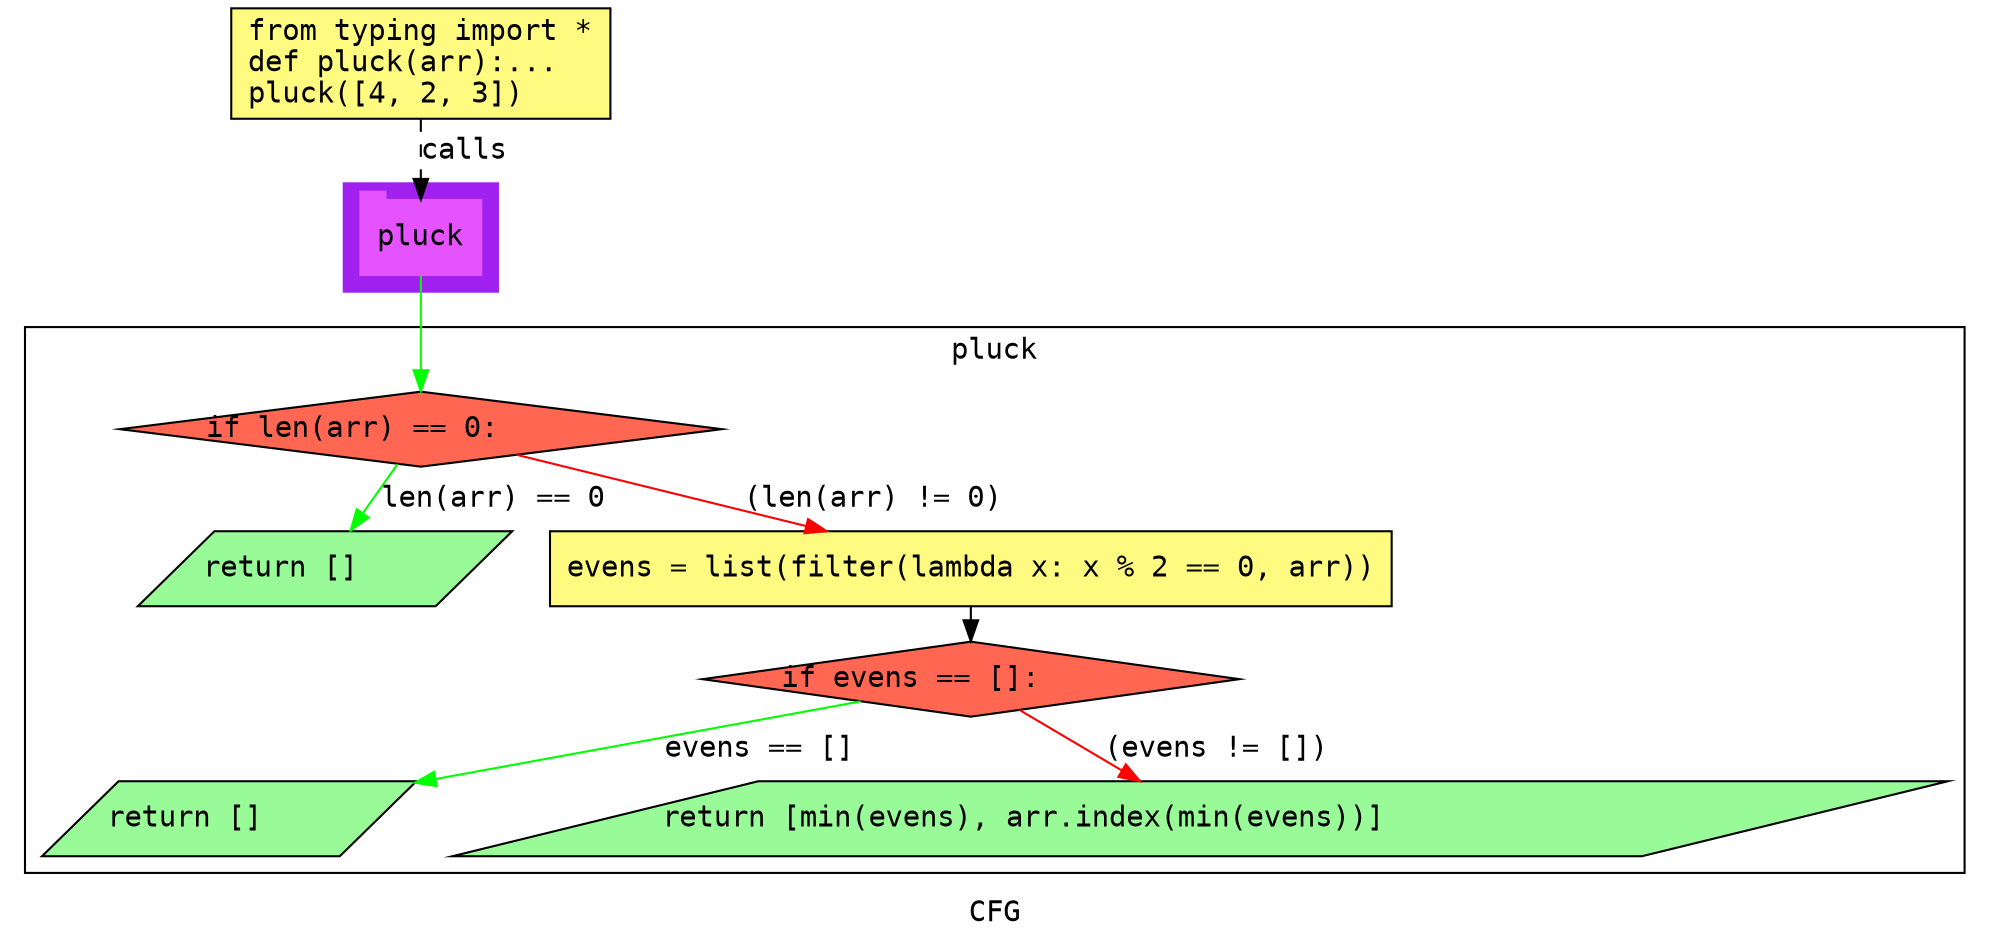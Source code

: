 digraph cluster676CFG {
	graph [bb="0,0,916,446",
		compound=True,
		fontname="DejaVu Sans Mono",
		label=CFG,
		lheight=0.21,
		lp="458,11.5",
		lwidth=0.35,
		pack=False,
		rankdir=TB,
		ranksep=0.02
	];
	node [fontname="DejaVu Sans Mono",
		label="\N"
	];
	edge [fontname="DejaVu Sans Mono"];
	subgraph cluster_1 {
		graph [bb="160,310,234,362",
			color=purple,
			compound=true,
			fontname="DejaVu Sans Mono",
			label="",
			rankdir=TB,
			ranksep=0.02,
			shape=tab,
			style=filled
		];
		node [fontname="DejaVu Sans Mono"];
		edge [fontname="DejaVu Sans Mono"];
		16	[color="#E552FF",
			height=0.5,
			label=pluck,
			linenum="[8]",
			pos="197,336",
			shape=tab,
			style=filled,
			width=0.80556];
	}
	subgraph cluster2pluck {
		graph [bb="8,31,908,293",
			compound=True,
			fontname="DejaVu Sans Mono",
			label=pluck,
			lheight=0.21,
			lp="458,281.5",
			lwidth=0.58,
			pack=False,
			rankdir=TB,
			ranksep=0.02
		];
		node [fontname="DejaVu Sans Mono"];
		edge [fontname="DejaVu Sans Mono"];
		subgraph cluster_3 {
			graph [color=purple,
				compound=true,
				fontname="DejaVu Sans Mono",
				label="",
				rankdir=TB,
				ranksep=0.02,
				shape=tab,
				style=filled
			];
			node [fontname="DejaVu Sans Mono"];
			edge [fontname="DejaVu Sans Mono"];
		}
		subgraph cluster_6 {
			graph [color=purple,
				compound=true,
				fontname="DejaVu Sans Mono",
				label="",
				rankdir=TB,
				ranksep=0.02,
				shape=tab,
				style=filled
			];
			node [fontname="DejaVu Sans Mono"];
			edge [fontname="DejaVu Sans Mono"];
		}
		3	[fillcolor="#FF6752",
			height=0.5,
			label="if len(arr) == 0:\l",
			linenum="[3]",
			pos="197,244",
			shape=diamond,
			style="filled,solid",
			width=4.0085];
		5	[fillcolor="#98fb98",
			height=0.5,
			label="return []\l",
			linenum="[3]",
			pos="150,177",
			shape=parallelogram,
			style="filled,solid",
			width=2.4088];
		3 -> 5	[color=green,
			label="len(arr) == 0",
			lp="231,210.5",
			pos="e,162.6,195.42 185.62,227.27 180.52,220.2 174.36,211.68 168.61,203.73"];
		6	[fillcolor="#FFFB81",
			height=0.5,
			label="evens = list(filter(lambda x: x % 2 == 0, arr))\l",
			linenum="[4]",
			pos="457,177",
			shape=rectangle,
			style="filled,solid",
			width=5.6111];
		3 -> 6	[color=red,
			label="(len(arr) != 0)",
			lp="412,210.5",
			pos="e,388.95,195.01 242.59,231.6 280.23,222.19 334.5,208.62 379.03,197.49"];
		10	[fillcolor="#FF6752",
			height=0.5,
			label="if evens == []:\l",
			linenum="[5]",
			pos="457,124",
			shape=diamond,
			style="filled,solid",
			width=3.5745];
		6 -> 10	[color=black,
			pos="e,457,142.25 457,158.73 457,156.66 457,154.5 457,152.32"];
		11	[fillcolor="#98fb98",
			height=0.5,
			label="return []\l",
			linenum="[5]",
			pos="103,57",
			shape=parallelogram,
			style="filled,solid",
			width=2.4088];
		10 -> 11	[color=green,
			label="evens == []",
			lp="356.5,90.5",
			pos="e,188.9,73.773 404.38,113.34 350.34,103.42 265.01,87.748 198.92,75.613"];
		12	[fillcolor="#98fb98",
			height=0.5,
			label="return [min(evens), arr.index(min(evens))]\l",
			linenum="[6]",
			pos="554,57",
			shape=parallelogram,
			style="filled,solid",
			width=9.6088];
		10 -> 12	[color=red,
			label="(evens != [])",
			lp="568,90.5",
			pos="e,528.51,75.079 478.05,108.9 490.32,100.67 506.09,90.103 520.08,80.729"];
	}
	1	[fillcolor="#FFFB81",
		height=0.73611,
		label="from typing import *\ldef pluck(arr):...\lpluck([4, 2, 3])\l",
		linenum="[1]",
		pos="197,419.5",
		shape=rectangle,
		style="filled,solid",
		width=2.5278];
	1 -> 16	[label=calls,
		lp="218,377.5",
		pos="e,197,354.13 197,392.71 197,383.66 197,373.47 197,364.3",
		style=dashed];
	16 -> 3	[color=green,
		pos="e,197,262.3 197,317.65 197,304.82 197,287.11 197,272.38"];
}
